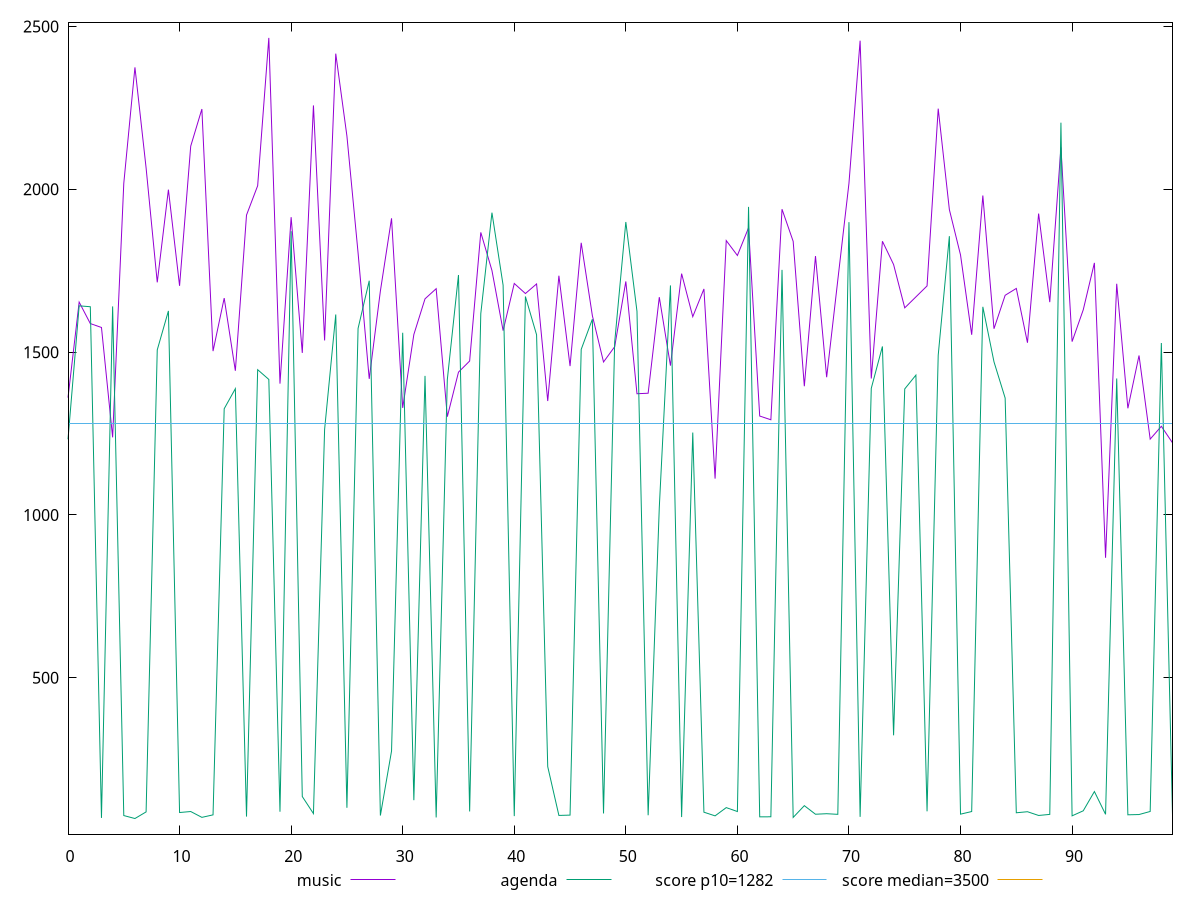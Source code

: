 reset

$music <<EOF
0 1360.372
1 1653.7200000000003
2 1587.807999999999
3 1575.8079999999995
4 1238.3479999999995
5 2018.3999999999992
6 2374.5919999999987
7 2065.8239999999996
8 1714.4639999999993
9 1999.0439999999992
10 1703.7639999999992
11 2132.623999999998
12 2246.5599999999986
13 1503.2399999999986
14 1666.0799999999992
15 1442.8639999999998
16 1920.9319999999993
17 2011.1119999999971
18 2465.0039999999985
19 1403.428
20 1914.5319999999983
21 1497.692
22 2257.592
23 1536.0519999999992
24 2416.6759999999995
25 2163.728
26 1804.9399999999996
27 1418.0639999999994
28 1687.783999999999
29 1911.0159999999998
30 1328.8719999999992
31 1554.2479999999991
32 1663.7799999999988
33 1694.9479999999994
34 1301.8319999999992
35 1438.6079999999993
36 1472.824
37 1867.803999999998
38 1750.7439999999995
39 1566.1879999999985
40 1710.9839999999983
41 1680.0839999999982
42 1709.5399999999988
43 1349.9639999999988
44 1734.7359999999994
45 1457.3639999999996
46 1835.8759999999986
47 1612.2919999999976
48 1469.8599999999983
49 1516.7439999999995
50 1717.2080000000014
51 1372.351999999999
52 1373.9279999999997
53 1668.891999999999
54 1458.6679999999994
55 1741.1479999999992
56 1609.0159999999992
57 1694.1519999999987
58 1111.671999999999
59 1842.7000000000005
60 1796.8959999999984
61 1881.8400000000004
62 1303.8879999999995
63 1292.4159999999993
64 1938.9959999999996
65 1840.2040000000002
66 1395.3639999999996
67 1795.0560000000003
68 1423.1079999999988
69 1721.4319999999993
70 2018.5399999999981
71 2456.5159999999983
72 1419.1959999999992
73 1840.619999999998
74 1769.2239999999995
75 1636.131999999999
76 1669.7279999999994
77 1703.4199999999987
78 2247.763999999999
79 1937.7799999999993
80 1798.4879999999996
81 1553.404
82 1980.9799999999982
83 1571.9279999999997
84 1674.6559999999995
85 1695.7279999999996
86 1529.0159999999992
87 1925.5279999999998
88 1653.671999999999
89 2128.9559999999988
90 1532.3879999999992
91 1630.0759999999996
92 1774.196
93 868.5639999999995
94 1709.9959999999987
95 1327.6479999999992
96 1489.755999999999
97 1233.0480000000002
98 1272.3919999999994
99 1221.6199999999988
EOF

$agenda <<EOF
0 1232.4119999999998
1 1642.2920000000004
2 1639.532
3 69.71999999999998
4 1640.427999999999
5 77.06799999999998
6 67.97999999999999
7 88.28399999999998
8 1506.983999999999
9 1626.687999999999
10 86.39199999999997
11 89.47199999999997
12 71.53999999999998
13 79.21999999999998
14 1326.251999999999
15 1387.8799999999994
16 73.83999999999997
17 1446.1879999999994
18 1416.288
19 88.79999999999998
20 1871.507999999999
21 135.49600000000007
22 83.13599999999997
23 1262.596
24 1615.632
25 100.852
26 1572.843999999999
27 1719.3879999999997
28 77.16799999999998
29 275.2320000000001
30 1559.6759999999997
31 124.20000000000007
32 1427.2079999999994
33 71.17999999999998
34 1415.927999999999
35 1736.9359999999983
36 89.684
37 1618.2359999999994
38 1928.3959999999993
39 1705.4679999999998
40 75.35999999999996
41 1670.8599999999997
42 1553.3559999999998
43 227.176
44 77.49999999999997
45 78.43599999999998
46 1508.4679999999994
47 1601.236
48 83.564
49 1530.351999999999
50 1899.6559999999986
51 1625.2679999999984
52 78.00399999999999
53 1023.6079999999994
54 1705.007999999999
55 72.55199999999996
56 1253.168
57 87.40399999999995
58 76.14399999999999
59 101.46799999999999
60 89.44399999999997
61 1946.1399999999992
62 73.06799999999998
63 73.31599999999996
64 1752.7479999999996
65 71.32399999999998
66 107.46000000000005
67 81.13999999999997
68 82.74799999999998
69 80.80799999999996
70 1899.3
71 73.05999999999997
72 1388.9199999999987
73 1517.5479999999993
74 323.38000000000017
75 1387.1399999999994
76 1429.5599999999993
77 90.01199999999994
78 1490.7439999999988
79 1856.2519999999972
80 81.356
81 89.41599999999997
82 1639.2559999999996
83 1470.3079999999989
84 1359.1119999999992
85 85.61999999999998
86 88.85199999999996
87 77.35200000000002
88 80.66399999999997
89 2204.76
90 76.21199999999997
91 91.68799999999999
92 150.77199999999996
93 80.85999999999999
94 1419.1719999999991
95 79.38799999999998
96 80.22799999999998
97 89.62399999999998
98 1528.2199999999998
99 78.67599999999996
EOF

set key outside below
set xrange [0:99]
set yrange [20.039520000000017:2512.9444799999983]
set trange [20.039520000000017:2512.9444799999983]
set terminal svg size 640, 520 enhanced background rgb 'white'
set output "reports/report_00027_2021-02-24T12-40-31.850Z/bootup-time/comparison/line/0_vs_1.svg"

plot $music title "music" with line, \
     $agenda title "agenda" with line, \
     1282 title "score p10=1282", \
     3500 title "score median=3500"

reset
